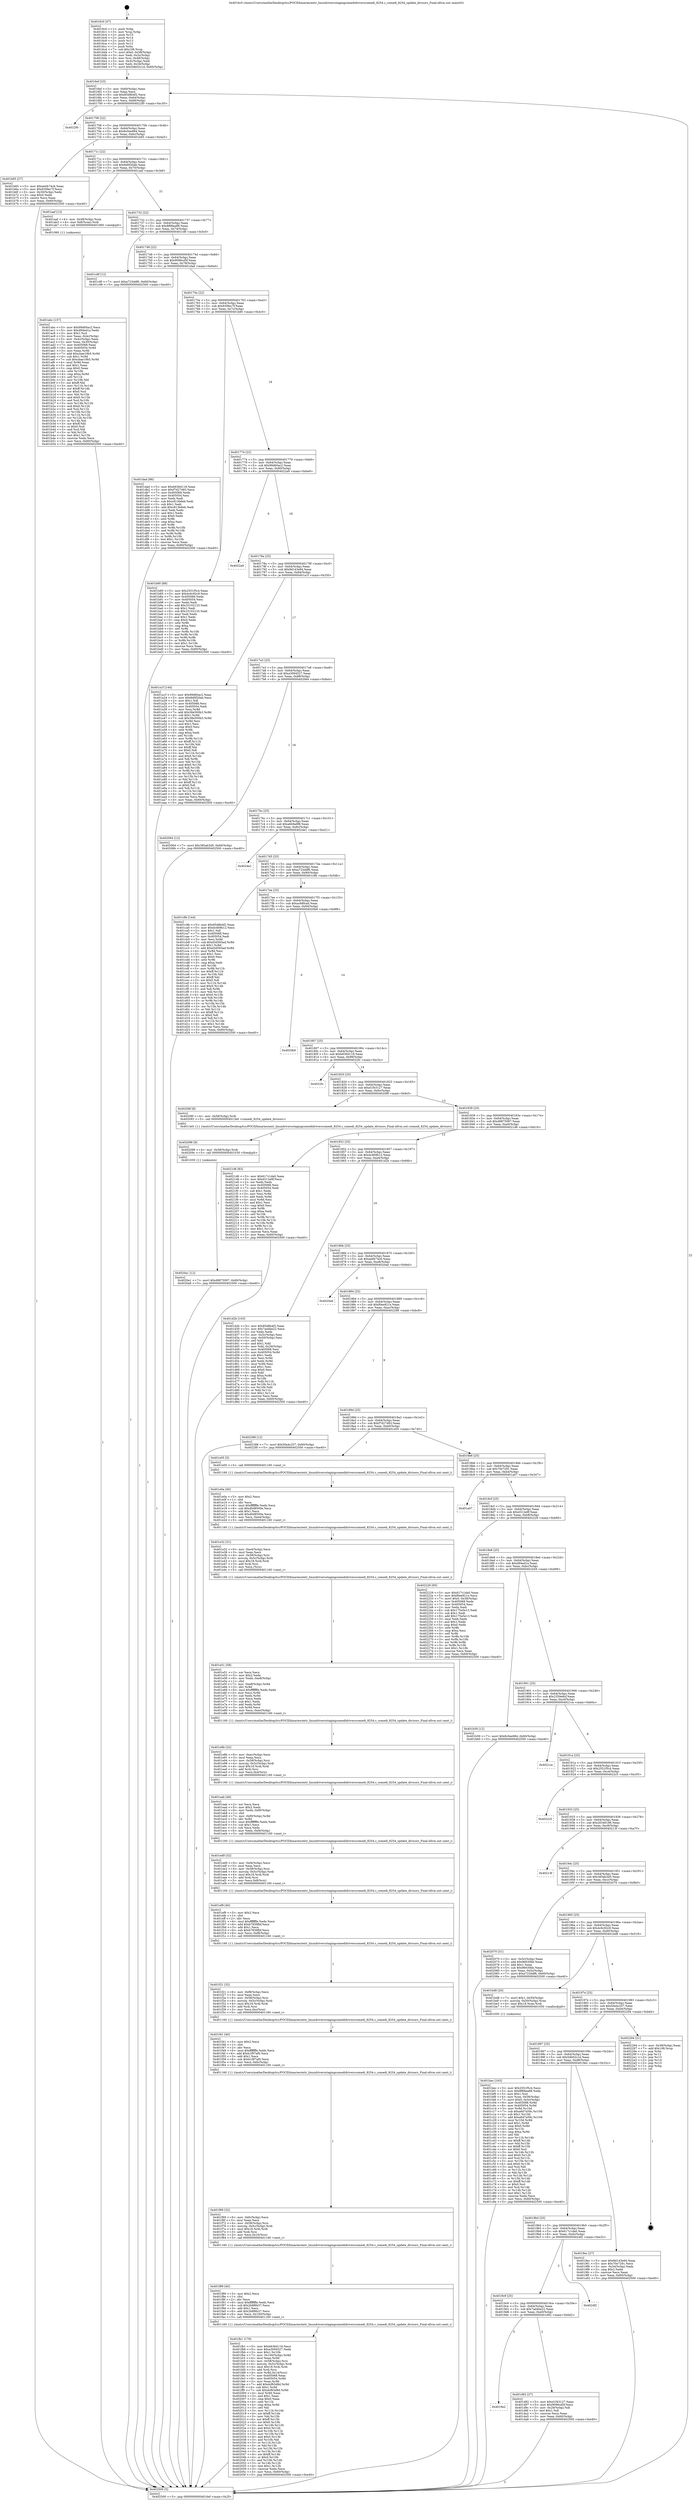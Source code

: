 digraph "0x4016c0" {
  label = "0x4016c0 (/mnt/c/Users/mathe/Desktop/tcc/POCII/binaries/extr_linuxdriversstagingcomedidriverscomedi_8254.c_comedi_8254_update_divisors_Final-ollvm.out::main(0))"
  labelloc = "t"
  node[shape=record]

  Entry [label="",width=0.3,height=0.3,shape=circle,fillcolor=black,style=filled]
  "0x4016ef" [label="{
     0x4016ef [23]\l
     | [instrs]\l
     &nbsp;&nbsp;0x4016ef \<+3\>: mov -0x60(%rbp),%eax\l
     &nbsp;&nbsp;0x4016f2 \<+2\>: mov %eax,%ecx\l
     &nbsp;&nbsp;0x4016f4 \<+6\>: sub $0x85d8b4f2,%ecx\l
     &nbsp;&nbsp;0x4016fa \<+3\>: mov %eax,-0x64(%rbp)\l
     &nbsp;&nbsp;0x4016fd \<+3\>: mov %ecx,-0x68(%rbp)\l
     &nbsp;&nbsp;0x401700 \<+6\>: je 00000000004022f0 \<main+0xc30\>\l
  }"]
  "0x4022f0" [label="{
     0x4022f0\l
  }", style=dashed]
  "0x401706" [label="{
     0x401706 [22]\l
     | [instrs]\l
     &nbsp;&nbsp;0x401706 \<+5\>: jmp 000000000040170b \<main+0x4b\>\l
     &nbsp;&nbsp;0x40170b \<+3\>: mov -0x64(%rbp),%eax\l
     &nbsp;&nbsp;0x40170e \<+5\>: sub $0x8c0ee984,%eax\l
     &nbsp;&nbsp;0x401713 \<+3\>: mov %eax,-0x6c(%rbp)\l
     &nbsp;&nbsp;0x401716 \<+6\>: je 0000000000401b65 \<main+0x4a5\>\l
  }"]
  Exit [label="",width=0.3,height=0.3,shape=circle,fillcolor=black,style=filled,peripheries=2]
  "0x401b65" [label="{
     0x401b65 [27]\l
     | [instrs]\l
     &nbsp;&nbsp;0x401b65 \<+5\>: mov $0xee0b74c6,%eax\l
     &nbsp;&nbsp;0x401b6a \<+5\>: mov $0x930fec7f,%ecx\l
     &nbsp;&nbsp;0x401b6f \<+3\>: mov -0x30(%rbp),%edx\l
     &nbsp;&nbsp;0x401b72 \<+3\>: cmp $0x0,%edx\l
     &nbsp;&nbsp;0x401b75 \<+3\>: cmove %ecx,%eax\l
     &nbsp;&nbsp;0x401b78 \<+3\>: mov %eax,-0x60(%rbp)\l
     &nbsp;&nbsp;0x401b7b \<+5\>: jmp 0000000000402500 \<main+0xe40\>\l
  }"]
  "0x40171c" [label="{
     0x40171c [22]\l
     | [instrs]\l
     &nbsp;&nbsp;0x40171c \<+5\>: jmp 0000000000401721 \<main+0x61\>\l
     &nbsp;&nbsp;0x401721 \<+3\>: mov -0x64(%rbp),%eax\l
     &nbsp;&nbsp;0x401724 \<+5\>: sub $0x8d0f20ab,%eax\l
     &nbsp;&nbsp;0x401729 \<+3\>: mov %eax,-0x70(%rbp)\l
     &nbsp;&nbsp;0x40172c \<+6\>: je 0000000000401aaf \<main+0x3ef\>\l
  }"]
  "0x4020a1" [label="{
     0x4020a1 [12]\l
     | [instrs]\l
     &nbsp;&nbsp;0x4020a1 \<+7\>: movl $0xd9875097,-0x60(%rbp)\l
     &nbsp;&nbsp;0x4020a8 \<+5\>: jmp 0000000000402500 \<main+0xe40\>\l
  }"]
  "0x401aaf" [label="{
     0x401aaf [13]\l
     | [instrs]\l
     &nbsp;&nbsp;0x401aaf \<+4\>: mov -0x48(%rbp),%rax\l
     &nbsp;&nbsp;0x401ab3 \<+4\>: mov 0x8(%rax),%rdi\l
     &nbsp;&nbsp;0x401ab7 \<+5\>: call 0000000000401060 \<atoi@plt\>\l
     | [calls]\l
     &nbsp;&nbsp;0x401060 \{1\} (unknown)\l
  }"]
  "0x401732" [label="{
     0x401732 [22]\l
     | [instrs]\l
     &nbsp;&nbsp;0x401732 \<+5\>: jmp 0000000000401737 \<main+0x77\>\l
     &nbsp;&nbsp;0x401737 \<+3\>: mov -0x64(%rbp),%eax\l
     &nbsp;&nbsp;0x40173a \<+5\>: sub $0x8f68ea88,%eax\l
     &nbsp;&nbsp;0x40173f \<+3\>: mov %eax,-0x74(%rbp)\l
     &nbsp;&nbsp;0x401742 \<+6\>: je 0000000000401c8f \<main+0x5cf\>\l
  }"]
  "0x402098" [label="{
     0x402098 [9]\l
     | [instrs]\l
     &nbsp;&nbsp;0x402098 \<+4\>: mov -0x58(%rbp),%rdi\l
     &nbsp;&nbsp;0x40209c \<+5\>: call 0000000000401030 \<free@plt\>\l
     | [calls]\l
     &nbsp;&nbsp;0x401030 \{1\} (unknown)\l
  }"]
  "0x401c8f" [label="{
     0x401c8f [12]\l
     | [instrs]\l
     &nbsp;&nbsp;0x401c8f \<+7\>: movl $0xa723ddf6,-0x60(%rbp)\l
     &nbsp;&nbsp;0x401c96 \<+5\>: jmp 0000000000402500 \<main+0xe40\>\l
  }"]
  "0x401748" [label="{
     0x401748 [22]\l
     | [instrs]\l
     &nbsp;&nbsp;0x401748 \<+5\>: jmp 000000000040174d \<main+0x8d\>\l
     &nbsp;&nbsp;0x40174d \<+3\>: mov -0x64(%rbp),%eax\l
     &nbsp;&nbsp;0x401750 \<+5\>: sub $0x9096cd5f,%eax\l
     &nbsp;&nbsp;0x401755 \<+3\>: mov %eax,-0x78(%rbp)\l
     &nbsp;&nbsp;0x401758 \<+6\>: je 0000000000401dad \<main+0x6ed\>\l
  }"]
  "0x401fb1" [label="{
     0x401fb1 [179]\l
     | [instrs]\l
     &nbsp;&nbsp;0x401fb1 \<+5\>: mov $0xb636d118,%ecx\l
     &nbsp;&nbsp;0x401fb6 \<+5\>: mov $0xa3094527,%edx\l
     &nbsp;&nbsp;0x401fbb \<+3\>: mov $0x1,%r10b\l
     &nbsp;&nbsp;0x401fbe \<+7\>: mov -0x100(%rbp),%r8d\l
     &nbsp;&nbsp;0x401fc5 \<+4\>: imul %eax,%r8d\l
     &nbsp;&nbsp;0x401fc9 \<+4\>: mov -0x58(%rbp),%rsi\l
     &nbsp;&nbsp;0x401fcd \<+4\>: movslq -0x5c(%rbp),%rdi\l
     &nbsp;&nbsp;0x401fd1 \<+4\>: imul $0x18,%rdi,%rdi\l
     &nbsp;&nbsp;0x401fd5 \<+3\>: add %rdi,%rsi\l
     &nbsp;&nbsp;0x401fd8 \<+4\>: mov %r8d,0x14(%rsi)\l
     &nbsp;&nbsp;0x401fdc \<+7\>: mov 0x405068,%eax\l
     &nbsp;&nbsp;0x401fe3 \<+8\>: mov 0x405054,%r8d\l
     &nbsp;&nbsp;0x401feb \<+3\>: mov %eax,%r9d\l
     &nbsp;&nbsp;0x401fee \<+7\>: add $0xdcf63d8d,%r9d\l
     &nbsp;&nbsp;0x401ff5 \<+4\>: sub $0x1,%r9d\l
     &nbsp;&nbsp;0x401ff9 \<+7\>: sub $0xdcf63d8d,%r9d\l
     &nbsp;&nbsp;0x402000 \<+4\>: imul %r9d,%eax\l
     &nbsp;&nbsp;0x402004 \<+3\>: and $0x1,%eax\l
     &nbsp;&nbsp;0x402007 \<+3\>: cmp $0x0,%eax\l
     &nbsp;&nbsp;0x40200a \<+4\>: sete %r11b\l
     &nbsp;&nbsp;0x40200e \<+4\>: cmp $0xa,%r8d\l
     &nbsp;&nbsp;0x402012 \<+3\>: setl %bl\l
     &nbsp;&nbsp;0x402015 \<+3\>: mov %r11b,%r14b\l
     &nbsp;&nbsp;0x402018 \<+4\>: xor $0xff,%r14b\l
     &nbsp;&nbsp;0x40201c \<+3\>: mov %bl,%r15b\l
     &nbsp;&nbsp;0x40201f \<+4\>: xor $0xff,%r15b\l
     &nbsp;&nbsp;0x402023 \<+4\>: xor $0x0,%r10b\l
     &nbsp;&nbsp;0x402027 \<+3\>: mov %r14b,%r12b\l
     &nbsp;&nbsp;0x40202a \<+4\>: and $0x0,%r12b\l
     &nbsp;&nbsp;0x40202e \<+3\>: and %r10b,%r11b\l
     &nbsp;&nbsp;0x402031 \<+3\>: mov %r15b,%r13b\l
     &nbsp;&nbsp;0x402034 \<+4\>: and $0x0,%r13b\l
     &nbsp;&nbsp;0x402038 \<+3\>: and %r10b,%bl\l
     &nbsp;&nbsp;0x40203b \<+3\>: or %r11b,%r12b\l
     &nbsp;&nbsp;0x40203e \<+3\>: or %bl,%r13b\l
     &nbsp;&nbsp;0x402041 \<+3\>: xor %r13b,%r12b\l
     &nbsp;&nbsp;0x402044 \<+3\>: or %r15b,%r14b\l
     &nbsp;&nbsp;0x402047 \<+4\>: xor $0xff,%r14b\l
     &nbsp;&nbsp;0x40204b \<+4\>: or $0x0,%r10b\l
     &nbsp;&nbsp;0x40204f \<+3\>: and %r10b,%r14b\l
     &nbsp;&nbsp;0x402052 \<+3\>: or %r14b,%r12b\l
     &nbsp;&nbsp;0x402055 \<+4\>: test $0x1,%r12b\l
     &nbsp;&nbsp;0x402059 \<+3\>: cmovne %edx,%ecx\l
     &nbsp;&nbsp;0x40205c \<+3\>: mov %ecx,-0x60(%rbp)\l
     &nbsp;&nbsp;0x40205f \<+5\>: jmp 0000000000402500 \<main+0xe40\>\l
  }"]
  "0x401dad" [label="{
     0x401dad [88]\l
     | [instrs]\l
     &nbsp;&nbsp;0x401dad \<+5\>: mov $0xb636d118,%eax\l
     &nbsp;&nbsp;0x401db2 \<+5\>: mov $0xf7d27483,%ecx\l
     &nbsp;&nbsp;0x401db7 \<+7\>: mov 0x405068,%edx\l
     &nbsp;&nbsp;0x401dbe \<+7\>: mov 0x405054,%esi\l
     &nbsp;&nbsp;0x401dc5 \<+2\>: mov %edx,%edi\l
     &nbsp;&nbsp;0x401dc7 \<+6\>: sub $0xc813b6eb,%edi\l
     &nbsp;&nbsp;0x401dcd \<+3\>: sub $0x1,%edi\l
     &nbsp;&nbsp;0x401dd0 \<+6\>: add $0xc813b6eb,%edi\l
     &nbsp;&nbsp;0x401dd6 \<+3\>: imul %edi,%edx\l
     &nbsp;&nbsp;0x401dd9 \<+3\>: and $0x1,%edx\l
     &nbsp;&nbsp;0x401ddc \<+3\>: cmp $0x0,%edx\l
     &nbsp;&nbsp;0x401ddf \<+4\>: sete %r8b\l
     &nbsp;&nbsp;0x401de3 \<+3\>: cmp $0xa,%esi\l
     &nbsp;&nbsp;0x401de6 \<+4\>: setl %r9b\l
     &nbsp;&nbsp;0x401dea \<+3\>: mov %r8b,%r10b\l
     &nbsp;&nbsp;0x401ded \<+3\>: and %r9b,%r10b\l
     &nbsp;&nbsp;0x401df0 \<+3\>: xor %r9b,%r8b\l
     &nbsp;&nbsp;0x401df3 \<+3\>: or %r8b,%r10b\l
     &nbsp;&nbsp;0x401df6 \<+4\>: test $0x1,%r10b\l
     &nbsp;&nbsp;0x401dfa \<+3\>: cmovne %ecx,%eax\l
     &nbsp;&nbsp;0x401dfd \<+3\>: mov %eax,-0x60(%rbp)\l
     &nbsp;&nbsp;0x401e00 \<+5\>: jmp 0000000000402500 \<main+0xe40\>\l
  }"]
  "0x40175e" [label="{
     0x40175e [22]\l
     | [instrs]\l
     &nbsp;&nbsp;0x40175e \<+5\>: jmp 0000000000401763 \<main+0xa3\>\l
     &nbsp;&nbsp;0x401763 \<+3\>: mov -0x64(%rbp),%eax\l
     &nbsp;&nbsp;0x401766 \<+5\>: sub $0x930fec7f,%eax\l
     &nbsp;&nbsp;0x40176b \<+3\>: mov %eax,-0x7c(%rbp)\l
     &nbsp;&nbsp;0x40176e \<+6\>: je 0000000000401b80 \<main+0x4c0\>\l
  }"]
  "0x401f89" [label="{
     0x401f89 [40]\l
     | [instrs]\l
     &nbsp;&nbsp;0x401f89 \<+5\>: mov $0x2,%ecx\l
     &nbsp;&nbsp;0x401f8e \<+1\>: cltd\l
     &nbsp;&nbsp;0x401f8f \<+2\>: idiv %ecx\l
     &nbsp;&nbsp;0x401f91 \<+6\>: imul $0xfffffffe,%edx,%ecx\l
     &nbsp;&nbsp;0x401f97 \<+6\>: sub $0x2b8f6b37,%ecx\l
     &nbsp;&nbsp;0x401f9d \<+3\>: add $0x1,%ecx\l
     &nbsp;&nbsp;0x401fa0 \<+6\>: add $0x2b8f6b37,%ecx\l
     &nbsp;&nbsp;0x401fa6 \<+6\>: mov %ecx,-0x100(%rbp)\l
     &nbsp;&nbsp;0x401fac \<+5\>: call 0000000000401160 \<next_i\>\l
     | [calls]\l
     &nbsp;&nbsp;0x401160 \{1\} (/mnt/c/Users/mathe/Desktop/tcc/POCII/binaries/extr_linuxdriversstagingcomedidriverscomedi_8254.c_comedi_8254_update_divisors_Final-ollvm.out::next_i)\l
  }"]
  "0x401b80" [label="{
     0x401b80 [88]\l
     | [instrs]\l
     &nbsp;&nbsp;0x401b80 \<+5\>: mov $0x2551f5c4,%eax\l
     &nbsp;&nbsp;0x401b85 \<+5\>: mov $0x4c6c92c9,%ecx\l
     &nbsp;&nbsp;0x401b8a \<+7\>: mov 0x405068,%edx\l
     &nbsp;&nbsp;0x401b91 \<+7\>: mov 0x405054,%esi\l
     &nbsp;&nbsp;0x401b98 \<+2\>: mov %edx,%edi\l
     &nbsp;&nbsp;0x401b9a \<+6\>: add $0x33102125,%edi\l
     &nbsp;&nbsp;0x401ba0 \<+3\>: sub $0x1,%edi\l
     &nbsp;&nbsp;0x401ba3 \<+6\>: sub $0x33102125,%edi\l
     &nbsp;&nbsp;0x401ba9 \<+3\>: imul %edi,%edx\l
     &nbsp;&nbsp;0x401bac \<+3\>: and $0x1,%edx\l
     &nbsp;&nbsp;0x401baf \<+3\>: cmp $0x0,%edx\l
     &nbsp;&nbsp;0x401bb2 \<+4\>: sete %r8b\l
     &nbsp;&nbsp;0x401bb6 \<+3\>: cmp $0xa,%esi\l
     &nbsp;&nbsp;0x401bb9 \<+4\>: setl %r9b\l
     &nbsp;&nbsp;0x401bbd \<+3\>: mov %r8b,%r10b\l
     &nbsp;&nbsp;0x401bc0 \<+3\>: and %r9b,%r10b\l
     &nbsp;&nbsp;0x401bc3 \<+3\>: xor %r9b,%r8b\l
     &nbsp;&nbsp;0x401bc6 \<+3\>: or %r8b,%r10b\l
     &nbsp;&nbsp;0x401bc9 \<+4\>: test $0x1,%r10b\l
     &nbsp;&nbsp;0x401bcd \<+3\>: cmovne %ecx,%eax\l
     &nbsp;&nbsp;0x401bd0 \<+3\>: mov %eax,-0x60(%rbp)\l
     &nbsp;&nbsp;0x401bd3 \<+5\>: jmp 0000000000402500 \<main+0xe40\>\l
  }"]
  "0x401774" [label="{
     0x401774 [22]\l
     | [instrs]\l
     &nbsp;&nbsp;0x401774 \<+5\>: jmp 0000000000401779 \<main+0xb9\>\l
     &nbsp;&nbsp;0x401779 \<+3\>: mov -0x64(%rbp),%eax\l
     &nbsp;&nbsp;0x40177c \<+5\>: sub $0x99d60ac2,%eax\l
     &nbsp;&nbsp;0x401781 \<+3\>: mov %eax,-0x80(%rbp)\l
     &nbsp;&nbsp;0x401784 \<+6\>: je 00000000004022a9 \<main+0xbe9\>\l
  }"]
  "0x401f69" [label="{
     0x401f69 [32]\l
     | [instrs]\l
     &nbsp;&nbsp;0x401f69 \<+6\>: mov -0xfc(%rbp),%ecx\l
     &nbsp;&nbsp;0x401f6f \<+3\>: imul %eax,%ecx\l
     &nbsp;&nbsp;0x401f72 \<+4\>: mov -0x58(%rbp),%rsi\l
     &nbsp;&nbsp;0x401f76 \<+4\>: movslq -0x5c(%rbp),%rdi\l
     &nbsp;&nbsp;0x401f7a \<+4\>: imul $0x18,%rdi,%rdi\l
     &nbsp;&nbsp;0x401f7e \<+3\>: add %rdi,%rsi\l
     &nbsp;&nbsp;0x401f81 \<+3\>: mov %ecx,0x10(%rsi)\l
     &nbsp;&nbsp;0x401f84 \<+5\>: call 0000000000401160 \<next_i\>\l
     | [calls]\l
     &nbsp;&nbsp;0x401160 \{1\} (/mnt/c/Users/mathe/Desktop/tcc/POCII/binaries/extr_linuxdriversstagingcomedidriverscomedi_8254.c_comedi_8254_update_divisors_Final-ollvm.out::next_i)\l
  }"]
  "0x4022a9" [label="{
     0x4022a9\l
  }", style=dashed]
  "0x40178a" [label="{
     0x40178a [25]\l
     | [instrs]\l
     &nbsp;&nbsp;0x40178a \<+5\>: jmp 000000000040178f \<main+0xcf\>\l
     &nbsp;&nbsp;0x40178f \<+3\>: mov -0x64(%rbp),%eax\l
     &nbsp;&nbsp;0x401792 \<+5\>: sub $0x9d143e94,%eax\l
     &nbsp;&nbsp;0x401797 \<+6\>: mov %eax,-0x84(%rbp)\l
     &nbsp;&nbsp;0x40179d \<+6\>: je 0000000000401a1f \<main+0x35f\>\l
  }"]
  "0x401f41" [label="{
     0x401f41 [40]\l
     | [instrs]\l
     &nbsp;&nbsp;0x401f41 \<+5\>: mov $0x2,%ecx\l
     &nbsp;&nbsp;0x401f46 \<+1\>: cltd\l
     &nbsp;&nbsp;0x401f47 \<+2\>: idiv %ecx\l
     &nbsp;&nbsp;0x401f49 \<+6\>: imul $0xfffffffe,%edx,%ecx\l
     &nbsp;&nbsp;0x401f4f \<+6\>: add $0xb1f97af0,%ecx\l
     &nbsp;&nbsp;0x401f55 \<+3\>: add $0x1,%ecx\l
     &nbsp;&nbsp;0x401f58 \<+6\>: sub $0xb1f97af0,%ecx\l
     &nbsp;&nbsp;0x401f5e \<+6\>: mov %ecx,-0xfc(%rbp)\l
     &nbsp;&nbsp;0x401f64 \<+5\>: call 0000000000401160 \<next_i\>\l
     | [calls]\l
     &nbsp;&nbsp;0x401160 \{1\} (/mnt/c/Users/mathe/Desktop/tcc/POCII/binaries/extr_linuxdriversstagingcomedidriverscomedi_8254.c_comedi_8254_update_divisors_Final-ollvm.out::next_i)\l
  }"]
  "0x401a1f" [label="{
     0x401a1f [144]\l
     | [instrs]\l
     &nbsp;&nbsp;0x401a1f \<+5\>: mov $0x99d60ac2,%eax\l
     &nbsp;&nbsp;0x401a24 \<+5\>: mov $0x8d0f20ab,%ecx\l
     &nbsp;&nbsp;0x401a29 \<+2\>: mov $0x1,%dl\l
     &nbsp;&nbsp;0x401a2b \<+7\>: mov 0x405068,%esi\l
     &nbsp;&nbsp;0x401a32 \<+7\>: mov 0x405054,%edi\l
     &nbsp;&nbsp;0x401a39 \<+3\>: mov %esi,%r8d\l
     &nbsp;&nbsp;0x401a3c \<+7\>: add $0x38e500b3,%r8d\l
     &nbsp;&nbsp;0x401a43 \<+4\>: sub $0x1,%r8d\l
     &nbsp;&nbsp;0x401a47 \<+7\>: sub $0x38e500b3,%r8d\l
     &nbsp;&nbsp;0x401a4e \<+4\>: imul %r8d,%esi\l
     &nbsp;&nbsp;0x401a52 \<+3\>: and $0x1,%esi\l
     &nbsp;&nbsp;0x401a55 \<+3\>: cmp $0x0,%esi\l
     &nbsp;&nbsp;0x401a58 \<+4\>: sete %r9b\l
     &nbsp;&nbsp;0x401a5c \<+3\>: cmp $0xa,%edi\l
     &nbsp;&nbsp;0x401a5f \<+4\>: setl %r10b\l
     &nbsp;&nbsp;0x401a63 \<+3\>: mov %r9b,%r11b\l
     &nbsp;&nbsp;0x401a66 \<+4\>: xor $0xff,%r11b\l
     &nbsp;&nbsp;0x401a6a \<+3\>: mov %r10b,%bl\l
     &nbsp;&nbsp;0x401a6d \<+3\>: xor $0xff,%bl\l
     &nbsp;&nbsp;0x401a70 \<+3\>: xor $0x0,%dl\l
     &nbsp;&nbsp;0x401a73 \<+3\>: mov %r11b,%r14b\l
     &nbsp;&nbsp;0x401a76 \<+4\>: and $0x0,%r14b\l
     &nbsp;&nbsp;0x401a7a \<+3\>: and %dl,%r9b\l
     &nbsp;&nbsp;0x401a7d \<+3\>: mov %bl,%r15b\l
     &nbsp;&nbsp;0x401a80 \<+4\>: and $0x0,%r15b\l
     &nbsp;&nbsp;0x401a84 \<+3\>: and %dl,%r10b\l
     &nbsp;&nbsp;0x401a87 \<+3\>: or %r9b,%r14b\l
     &nbsp;&nbsp;0x401a8a \<+3\>: or %r10b,%r15b\l
     &nbsp;&nbsp;0x401a8d \<+3\>: xor %r15b,%r14b\l
     &nbsp;&nbsp;0x401a90 \<+3\>: or %bl,%r11b\l
     &nbsp;&nbsp;0x401a93 \<+4\>: xor $0xff,%r11b\l
     &nbsp;&nbsp;0x401a97 \<+3\>: or $0x0,%dl\l
     &nbsp;&nbsp;0x401a9a \<+3\>: and %dl,%r11b\l
     &nbsp;&nbsp;0x401a9d \<+3\>: or %r11b,%r14b\l
     &nbsp;&nbsp;0x401aa0 \<+4\>: test $0x1,%r14b\l
     &nbsp;&nbsp;0x401aa4 \<+3\>: cmovne %ecx,%eax\l
     &nbsp;&nbsp;0x401aa7 \<+3\>: mov %eax,-0x60(%rbp)\l
     &nbsp;&nbsp;0x401aaa \<+5\>: jmp 0000000000402500 \<main+0xe40\>\l
  }"]
  "0x4017a3" [label="{
     0x4017a3 [25]\l
     | [instrs]\l
     &nbsp;&nbsp;0x4017a3 \<+5\>: jmp 00000000004017a8 \<main+0xe8\>\l
     &nbsp;&nbsp;0x4017a8 \<+3\>: mov -0x64(%rbp),%eax\l
     &nbsp;&nbsp;0x4017ab \<+5\>: sub $0xa3094527,%eax\l
     &nbsp;&nbsp;0x4017b0 \<+6\>: mov %eax,-0x88(%rbp)\l
     &nbsp;&nbsp;0x4017b6 \<+6\>: je 0000000000402064 \<main+0x9a4\>\l
  }"]
  "0x401f21" [label="{
     0x401f21 [32]\l
     | [instrs]\l
     &nbsp;&nbsp;0x401f21 \<+6\>: mov -0xf8(%rbp),%ecx\l
     &nbsp;&nbsp;0x401f27 \<+3\>: imul %eax,%ecx\l
     &nbsp;&nbsp;0x401f2a \<+4\>: mov -0x58(%rbp),%rsi\l
     &nbsp;&nbsp;0x401f2e \<+4\>: movslq -0x5c(%rbp),%rdi\l
     &nbsp;&nbsp;0x401f32 \<+4\>: imul $0x18,%rdi,%rdi\l
     &nbsp;&nbsp;0x401f36 \<+3\>: add %rdi,%rsi\l
     &nbsp;&nbsp;0x401f39 \<+3\>: mov %ecx,0xc(%rsi)\l
     &nbsp;&nbsp;0x401f3c \<+5\>: call 0000000000401160 \<next_i\>\l
     | [calls]\l
     &nbsp;&nbsp;0x401160 \{1\} (/mnt/c/Users/mathe/Desktop/tcc/POCII/binaries/extr_linuxdriversstagingcomedidriverscomedi_8254.c_comedi_8254_update_divisors_Final-ollvm.out::next_i)\l
  }"]
  "0x402064" [label="{
     0x402064 [12]\l
     | [instrs]\l
     &nbsp;&nbsp;0x402064 \<+7\>: movl $0x385ab3d5,-0x60(%rbp)\l
     &nbsp;&nbsp;0x40206b \<+5\>: jmp 0000000000402500 \<main+0xe40\>\l
  }"]
  "0x4017bc" [label="{
     0x4017bc [25]\l
     | [instrs]\l
     &nbsp;&nbsp;0x4017bc \<+5\>: jmp 00000000004017c1 \<main+0x101\>\l
     &nbsp;&nbsp;0x4017c1 \<+3\>: mov -0x64(%rbp),%eax\l
     &nbsp;&nbsp;0x4017c4 \<+5\>: sub $0xa6b9a9f8,%eax\l
     &nbsp;&nbsp;0x4017c9 \<+6\>: mov %eax,-0x8c(%rbp)\l
     &nbsp;&nbsp;0x4017cf \<+6\>: je 00000000004024e1 \<main+0xe21\>\l
  }"]
  "0x401ef9" [label="{
     0x401ef9 [40]\l
     | [instrs]\l
     &nbsp;&nbsp;0x401ef9 \<+5\>: mov $0x2,%ecx\l
     &nbsp;&nbsp;0x401efe \<+1\>: cltd\l
     &nbsp;&nbsp;0x401eff \<+2\>: idiv %ecx\l
     &nbsp;&nbsp;0x401f01 \<+6\>: imul $0xfffffffe,%edx,%ecx\l
     &nbsp;&nbsp;0x401f07 \<+6\>: add $0xb7839fbf,%ecx\l
     &nbsp;&nbsp;0x401f0d \<+3\>: add $0x1,%ecx\l
     &nbsp;&nbsp;0x401f10 \<+6\>: sub $0xb7839fbf,%ecx\l
     &nbsp;&nbsp;0x401f16 \<+6\>: mov %ecx,-0xf8(%rbp)\l
     &nbsp;&nbsp;0x401f1c \<+5\>: call 0000000000401160 \<next_i\>\l
     | [calls]\l
     &nbsp;&nbsp;0x401160 \{1\} (/mnt/c/Users/mathe/Desktop/tcc/POCII/binaries/extr_linuxdriversstagingcomedidriverscomedi_8254.c_comedi_8254_update_divisors_Final-ollvm.out::next_i)\l
  }"]
  "0x4024e1" [label="{
     0x4024e1\l
  }", style=dashed]
  "0x4017d5" [label="{
     0x4017d5 [25]\l
     | [instrs]\l
     &nbsp;&nbsp;0x4017d5 \<+5\>: jmp 00000000004017da \<main+0x11a\>\l
     &nbsp;&nbsp;0x4017da \<+3\>: mov -0x64(%rbp),%eax\l
     &nbsp;&nbsp;0x4017dd \<+5\>: sub $0xa723ddf6,%eax\l
     &nbsp;&nbsp;0x4017e2 \<+6\>: mov %eax,-0x90(%rbp)\l
     &nbsp;&nbsp;0x4017e8 \<+6\>: je 0000000000401c9b \<main+0x5db\>\l
  }"]
  "0x401ed9" [label="{
     0x401ed9 [32]\l
     | [instrs]\l
     &nbsp;&nbsp;0x401ed9 \<+6\>: mov -0xf4(%rbp),%ecx\l
     &nbsp;&nbsp;0x401edf \<+3\>: imul %eax,%ecx\l
     &nbsp;&nbsp;0x401ee2 \<+4\>: mov -0x58(%rbp),%rsi\l
     &nbsp;&nbsp;0x401ee6 \<+4\>: movslq -0x5c(%rbp),%rdi\l
     &nbsp;&nbsp;0x401eea \<+4\>: imul $0x18,%rdi,%rdi\l
     &nbsp;&nbsp;0x401eee \<+3\>: add %rdi,%rsi\l
     &nbsp;&nbsp;0x401ef1 \<+3\>: mov %ecx,0x8(%rsi)\l
     &nbsp;&nbsp;0x401ef4 \<+5\>: call 0000000000401160 \<next_i\>\l
     | [calls]\l
     &nbsp;&nbsp;0x401160 \{1\} (/mnt/c/Users/mathe/Desktop/tcc/POCII/binaries/extr_linuxdriversstagingcomedidriverscomedi_8254.c_comedi_8254_update_divisors_Final-ollvm.out::next_i)\l
  }"]
  "0x401c9b" [label="{
     0x401c9b [144]\l
     | [instrs]\l
     &nbsp;&nbsp;0x401c9b \<+5\>: mov $0x85d8b4f2,%eax\l
     &nbsp;&nbsp;0x401ca0 \<+5\>: mov $0xdc469b12,%ecx\l
     &nbsp;&nbsp;0x401ca5 \<+2\>: mov $0x1,%dl\l
     &nbsp;&nbsp;0x401ca7 \<+7\>: mov 0x405068,%esi\l
     &nbsp;&nbsp;0x401cae \<+7\>: mov 0x405054,%edi\l
     &nbsp;&nbsp;0x401cb5 \<+3\>: mov %esi,%r8d\l
     &nbsp;&nbsp;0x401cb8 \<+7\>: sub $0xd3d593ad,%r8d\l
     &nbsp;&nbsp;0x401cbf \<+4\>: sub $0x1,%r8d\l
     &nbsp;&nbsp;0x401cc3 \<+7\>: add $0xd3d593ad,%r8d\l
     &nbsp;&nbsp;0x401cca \<+4\>: imul %r8d,%esi\l
     &nbsp;&nbsp;0x401cce \<+3\>: and $0x1,%esi\l
     &nbsp;&nbsp;0x401cd1 \<+3\>: cmp $0x0,%esi\l
     &nbsp;&nbsp;0x401cd4 \<+4\>: sete %r9b\l
     &nbsp;&nbsp;0x401cd8 \<+3\>: cmp $0xa,%edi\l
     &nbsp;&nbsp;0x401cdb \<+4\>: setl %r10b\l
     &nbsp;&nbsp;0x401cdf \<+3\>: mov %r9b,%r11b\l
     &nbsp;&nbsp;0x401ce2 \<+4\>: xor $0xff,%r11b\l
     &nbsp;&nbsp;0x401ce6 \<+3\>: mov %r10b,%bl\l
     &nbsp;&nbsp;0x401ce9 \<+3\>: xor $0xff,%bl\l
     &nbsp;&nbsp;0x401cec \<+3\>: xor $0x0,%dl\l
     &nbsp;&nbsp;0x401cef \<+3\>: mov %r11b,%r14b\l
     &nbsp;&nbsp;0x401cf2 \<+4\>: and $0x0,%r14b\l
     &nbsp;&nbsp;0x401cf6 \<+3\>: and %dl,%r9b\l
     &nbsp;&nbsp;0x401cf9 \<+3\>: mov %bl,%r15b\l
     &nbsp;&nbsp;0x401cfc \<+4\>: and $0x0,%r15b\l
     &nbsp;&nbsp;0x401d00 \<+3\>: and %dl,%r10b\l
     &nbsp;&nbsp;0x401d03 \<+3\>: or %r9b,%r14b\l
     &nbsp;&nbsp;0x401d06 \<+3\>: or %r10b,%r15b\l
     &nbsp;&nbsp;0x401d09 \<+3\>: xor %r15b,%r14b\l
     &nbsp;&nbsp;0x401d0c \<+3\>: or %bl,%r11b\l
     &nbsp;&nbsp;0x401d0f \<+4\>: xor $0xff,%r11b\l
     &nbsp;&nbsp;0x401d13 \<+3\>: or $0x0,%dl\l
     &nbsp;&nbsp;0x401d16 \<+3\>: and %dl,%r11b\l
     &nbsp;&nbsp;0x401d19 \<+3\>: or %r11b,%r14b\l
     &nbsp;&nbsp;0x401d1c \<+4\>: test $0x1,%r14b\l
     &nbsp;&nbsp;0x401d20 \<+3\>: cmovne %ecx,%eax\l
     &nbsp;&nbsp;0x401d23 \<+3\>: mov %eax,-0x60(%rbp)\l
     &nbsp;&nbsp;0x401d26 \<+5\>: jmp 0000000000402500 \<main+0xe40\>\l
  }"]
  "0x4017ee" [label="{
     0x4017ee [25]\l
     | [instrs]\l
     &nbsp;&nbsp;0x4017ee \<+5\>: jmp 00000000004017f3 \<main+0x133\>\l
     &nbsp;&nbsp;0x4017f3 \<+3\>: mov -0x64(%rbp),%eax\l
     &nbsp;&nbsp;0x4017f6 \<+5\>: sub $0xac68fcad,%eax\l
     &nbsp;&nbsp;0x4017fb \<+6\>: mov %eax,-0x94(%rbp)\l
     &nbsp;&nbsp;0x401801 \<+6\>: je 00000000004020b9 \<main+0x9f9\>\l
  }"]
  "0x401eab" [label="{
     0x401eab [46]\l
     | [instrs]\l
     &nbsp;&nbsp;0x401eab \<+2\>: xor %ecx,%ecx\l
     &nbsp;&nbsp;0x401ead \<+5\>: mov $0x2,%edx\l
     &nbsp;&nbsp;0x401eb2 \<+6\>: mov %edx,-0xf0(%rbp)\l
     &nbsp;&nbsp;0x401eb8 \<+1\>: cltd\l
     &nbsp;&nbsp;0x401eb9 \<+7\>: mov -0xf0(%rbp),%r8d\l
     &nbsp;&nbsp;0x401ec0 \<+3\>: idiv %r8d\l
     &nbsp;&nbsp;0x401ec3 \<+6\>: imul $0xfffffffe,%edx,%edx\l
     &nbsp;&nbsp;0x401ec9 \<+3\>: sub $0x1,%ecx\l
     &nbsp;&nbsp;0x401ecc \<+2\>: sub %ecx,%edx\l
     &nbsp;&nbsp;0x401ece \<+6\>: mov %edx,-0xf4(%rbp)\l
     &nbsp;&nbsp;0x401ed4 \<+5\>: call 0000000000401160 \<next_i\>\l
     | [calls]\l
     &nbsp;&nbsp;0x401160 \{1\} (/mnt/c/Users/mathe/Desktop/tcc/POCII/binaries/extr_linuxdriversstagingcomedidriverscomedi_8254.c_comedi_8254_update_divisors_Final-ollvm.out::next_i)\l
  }"]
  "0x4020b9" [label="{
     0x4020b9\l
  }", style=dashed]
  "0x401807" [label="{
     0x401807 [25]\l
     | [instrs]\l
     &nbsp;&nbsp;0x401807 \<+5\>: jmp 000000000040180c \<main+0x14c\>\l
     &nbsp;&nbsp;0x40180c \<+3\>: mov -0x64(%rbp),%eax\l
     &nbsp;&nbsp;0x40180f \<+5\>: sub $0xb636d118,%eax\l
     &nbsp;&nbsp;0x401814 \<+6\>: mov %eax,-0x98(%rbp)\l
     &nbsp;&nbsp;0x40181a \<+6\>: je 00000000004022fc \<main+0xc3c\>\l
  }"]
  "0x401e8b" [label="{
     0x401e8b [32]\l
     | [instrs]\l
     &nbsp;&nbsp;0x401e8b \<+6\>: mov -0xec(%rbp),%ecx\l
     &nbsp;&nbsp;0x401e91 \<+3\>: imul %eax,%ecx\l
     &nbsp;&nbsp;0x401e94 \<+4\>: mov -0x58(%rbp),%rsi\l
     &nbsp;&nbsp;0x401e98 \<+4\>: movslq -0x5c(%rbp),%rdi\l
     &nbsp;&nbsp;0x401e9c \<+4\>: imul $0x18,%rdi,%rdi\l
     &nbsp;&nbsp;0x401ea0 \<+3\>: add %rdi,%rsi\l
     &nbsp;&nbsp;0x401ea3 \<+3\>: mov %ecx,0x4(%rsi)\l
     &nbsp;&nbsp;0x401ea6 \<+5\>: call 0000000000401160 \<next_i\>\l
     | [calls]\l
     &nbsp;&nbsp;0x401160 \{1\} (/mnt/c/Users/mathe/Desktop/tcc/POCII/binaries/extr_linuxdriversstagingcomedidriverscomedi_8254.c_comedi_8254_update_divisors_Final-ollvm.out::next_i)\l
  }"]
  "0x4022fc" [label="{
     0x4022fc\l
  }", style=dashed]
  "0x401820" [label="{
     0x401820 [25]\l
     | [instrs]\l
     &nbsp;&nbsp;0x401820 \<+5\>: jmp 0000000000401825 \<main+0x165\>\l
     &nbsp;&nbsp;0x401825 \<+3\>: mov -0x64(%rbp),%eax\l
     &nbsp;&nbsp;0x401828 \<+5\>: sub $0xd1f43127,%eax\l
     &nbsp;&nbsp;0x40182d \<+6\>: mov %eax,-0x9c(%rbp)\l
     &nbsp;&nbsp;0x401833 \<+6\>: je 000000000040208f \<main+0x9cf\>\l
  }"]
  "0x401e51" [label="{
     0x401e51 [58]\l
     | [instrs]\l
     &nbsp;&nbsp;0x401e51 \<+2\>: xor %ecx,%ecx\l
     &nbsp;&nbsp;0x401e53 \<+5\>: mov $0x2,%edx\l
     &nbsp;&nbsp;0x401e58 \<+6\>: mov %edx,-0xe8(%rbp)\l
     &nbsp;&nbsp;0x401e5e \<+1\>: cltd\l
     &nbsp;&nbsp;0x401e5f \<+7\>: mov -0xe8(%rbp),%r8d\l
     &nbsp;&nbsp;0x401e66 \<+3\>: idiv %r8d\l
     &nbsp;&nbsp;0x401e69 \<+6\>: imul $0xfffffffe,%edx,%edx\l
     &nbsp;&nbsp;0x401e6f \<+3\>: mov %ecx,%r9d\l
     &nbsp;&nbsp;0x401e72 \<+3\>: sub %edx,%r9d\l
     &nbsp;&nbsp;0x401e75 \<+2\>: mov %ecx,%edx\l
     &nbsp;&nbsp;0x401e77 \<+3\>: sub $0x1,%edx\l
     &nbsp;&nbsp;0x401e7a \<+3\>: add %edx,%r9d\l
     &nbsp;&nbsp;0x401e7d \<+3\>: sub %r9d,%ecx\l
     &nbsp;&nbsp;0x401e80 \<+6\>: mov %ecx,-0xec(%rbp)\l
     &nbsp;&nbsp;0x401e86 \<+5\>: call 0000000000401160 \<next_i\>\l
     | [calls]\l
     &nbsp;&nbsp;0x401160 \{1\} (/mnt/c/Users/mathe/Desktop/tcc/POCII/binaries/extr_linuxdriversstagingcomedidriverscomedi_8254.c_comedi_8254_update_divisors_Final-ollvm.out::next_i)\l
  }"]
  "0x40208f" [label="{
     0x40208f [9]\l
     | [instrs]\l
     &nbsp;&nbsp;0x40208f \<+4\>: mov -0x58(%rbp),%rdi\l
     &nbsp;&nbsp;0x402093 \<+5\>: call 00000000004013e0 \<comedi_8254_update_divisors\>\l
     | [calls]\l
     &nbsp;&nbsp;0x4013e0 \{1\} (/mnt/c/Users/mathe/Desktop/tcc/POCII/binaries/extr_linuxdriversstagingcomedidriverscomedi_8254.c_comedi_8254_update_divisors_Final-ollvm.out::comedi_8254_update_divisors)\l
  }"]
  "0x401839" [label="{
     0x401839 [25]\l
     | [instrs]\l
     &nbsp;&nbsp;0x401839 \<+5\>: jmp 000000000040183e \<main+0x17e\>\l
     &nbsp;&nbsp;0x40183e \<+3\>: mov -0x64(%rbp),%eax\l
     &nbsp;&nbsp;0x401841 \<+5\>: sub $0xd9875097,%eax\l
     &nbsp;&nbsp;0x401846 \<+6\>: mov %eax,-0xa0(%rbp)\l
     &nbsp;&nbsp;0x40184c \<+6\>: je 00000000004021d6 \<main+0xb16\>\l
  }"]
  "0x401e32" [label="{
     0x401e32 [31]\l
     | [instrs]\l
     &nbsp;&nbsp;0x401e32 \<+6\>: mov -0xe4(%rbp),%ecx\l
     &nbsp;&nbsp;0x401e38 \<+3\>: imul %eax,%ecx\l
     &nbsp;&nbsp;0x401e3b \<+4\>: mov -0x58(%rbp),%rsi\l
     &nbsp;&nbsp;0x401e3f \<+4\>: movslq -0x5c(%rbp),%rdi\l
     &nbsp;&nbsp;0x401e43 \<+4\>: imul $0x18,%rdi,%rdi\l
     &nbsp;&nbsp;0x401e47 \<+3\>: add %rdi,%rsi\l
     &nbsp;&nbsp;0x401e4a \<+2\>: mov %ecx,(%rsi)\l
     &nbsp;&nbsp;0x401e4c \<+5\>: call 0000000000401160 \<next_i\>\l
     | [calls]\l
     &nbsp;&nbsp;0x401160 \{1\} (/mnt/c/Users/mathe/Desktop/tcc/POCII/binaries/extr_linuxdriversstagingcomedidriverscomedi_8254.c_comedi_8254_update_divisors_Final-ollvm.out::next_i)\l
  }"]
  "0x4021d6" [label="{
     0x4021d6 [83]\l
     | [instrs]\l
     &nbsp;&nbsp;0x4021d6 \<+5\>: mov $0x617c1da0,%eax\l
     &nbsp;&nbsp;0x4021db \<+5\>: mov $0xd312e9f,%ecx\l
     &nbsp;&nbsp;0x4021e0 \<+2\>: xor %edx,%edx\l
     &nbsp;&nbsp;0x4021e2 \<+7\>: mov 0x405068,%esi\l
     &nbsp;&nbsp;0x4021e9 \<+7\>: mov 0x405054,%edi\l
     &nbsp;&nbsp;0x4021f0 \<+3\>: sub $0x1,%edx\l
     &nbsp;&nbsp;0x4021f3 \<+3\>: mov %esi,%r8d\l
     &nbsp;&nbsp;0x4021f6 \<+3\>: add %edx,%r8d\l
     &nbsp;&nbsp;0x4021f9 \<+4\>: imul %r8d,%esi\l
     &nbsp;&nbsp;0x4021fd \<+3\>: and $0x1,%esi\l
     &nbsp;&nbsp;0x402200 \<+3\>: cmp $0x0,%esi\l
     &nbsp;&nbsp;0x402203 \<+4\>: sete %r9b\l
     &nbsp;&nbsp;0x402207 \<+3\>: cmp $0xa,%edi\l
     &nbsp;&nbsp;0x40220a \<+4\>: setl %r10b\l
     &nbsp;&nbsp;0x40220e \<+3\>: mov %r9b,%r11b\l
     &nbsp;&nbsp;0x402211 \<+3\>: and %r10b,%r11b\l
     &nbsp;&nbsp;0x402214 \<+3\>: xor %r10b,%r9b\l
     &nbsp;&nbsp;0x402217 \<+3\>: or %r9b,%r11b\l
     &nbsp;&nbsp;0x40221a \<+4\>: test $0x1,%r11b\l
     &nbsp;&nbsp;0x40221e \<+3\>: cmovne %ecx,%eax\l
     &nbsp;&nbsp;0x402221 \<+3\>: mov %eax,-0x60(%rbp)\l
     &nbsp;&nbsp;0x402224 \<+5\>: jmp 0000000000402500 \<main+0xe40\>\l
  }"]
  "0x401852" [label="{
     0x401852 [25]\l
     | [instrs]\l
     &nbsp;&nbsp;0x401852 \<+5\>: jmp 0000000000401857 \<main+0x197\>\l
     &nbsp;&nbsp;0x401857 \<+3\>: mov -0x64(%rbp),%eax\l
     &nbsp;&nbsp;0x40185a \<+5\>: sub $0xdc469b12,%eax\l
     &nbsp;&nbsp;0x40185f \<+6\>: mov %eax,-0xa4(%rbp)\l
     &nbsp;&nbsp;0x401865 \<+6\>: je 0000000000401d2b \<main+0x66b\>\l
  }"]
  "0x401e0a" [label="{
     0x401e0a [40]\l
     | [instrs]\l
     &nbsp;&nbsp;0x401e0a \<+5\>: mov $0x2,%ecx\l
     &nbsp;&nbsp;0x401e0f \<+1\>: cltd\l
     &nbsp;&nbsp;0x401e10 \<+2\>: idiv %ecx\l
     &nbsp;&nbsp;0x401e12 \<+6\>: imul $0xfffffffe,%edx,%ecx\l
     &nbsp;&nbsp;0x401e18 \<+6\>: sub $0xd0d8500e,%ecx\l
     &nbsp;&nbsp;0x401e1e \<+3\>: add $0x1,%ecx\l
     &nbsp;&nbsp;0x401e21 \<+6\>: add $0xd0d8500e,%ecx\l
     &nbsp;&nbsp;0x401e27 \<+6\>: mov %ecx,-0xe4(%rbp)\l
     &nbsp;&nbsp;0x401e2d \<+5\>: call 0000000000401160 \<next_i\>\l
     | [calls]\l
     &nbsp;&nbsp;0x401160 \{1\} (/mnt/c/Users/mathe/Desktop/tcc/POCII/binaries/extr_linuxdriversstagingcomedidriverscomedi_8254.c_comedi_8254_update_divisors_Final-ollvm.out::next_i)\l
  }"]
  "0x401d2b" [label="{
     0x401d2b [103]\l
     | [instrs]\l
     &nbsp;&nbsp;0x401d2b \<+5\>: mov $0x85d8b4f2,%eax\l
     &nbsp;&nbsp;0x401d30 \<+5\>: mov $0x7ad4be22,%ecx\l
     &nbsp;&nbsp;0x401d35 \<+2\>: xor %edx,%edx\l
     &nbsp;&nbsp;0x401d37 \<+3\>: mov -0x5c(%rbp),%esi\l
     &nbsp;&nbsp;0x401d3a \<+3\>: cmp -0x50(%rbp),%esi\l
     &nbsp;&nbsp;0x401d3d \<+4\>: setl %dil\l
     &nbsp;&nbsp;0x401d41 \<+4\>: and $0x1,%dil\l
     &nbsp;&nbsp;0x401d45 \<+4\>: mov %dil,-0x29(%rbp)\l
     &nbsp;&nbsp;0x401d49 \<+7\>: mov 0x405068,%esi\l
     &nbsp;&nbsp;0x401d50 \<+8\>: mov 0x405054,%r8d\l
     &nbsp;&nbsp;0x401d58 \<+3\>: sub $0x1,%edx\l
     &nbsp;&nbsp;0x401d5b \<+3\>: mov %esi,%r9d\l
     &nbsp;&nbsp;0x401d5e \<+3\>: add %edx,%r9d\l
     &nbsp;&nbsp;0x401d61 \<+4\>: imul %r9d,%esi\l
     &nbsp;&nbsp;0x401d65 \<+3\>: and $0x1,%esi\l
     &nbsp;&nbsp;0x401d68 \<+3\>: cmp $0x0,%esi\l
     &nbsp;&nbsp;0x401d6b \<+4\>: sete %dil\l
     &nbsp;&nbsp;0x401d6f \<+4\>: cmp $0xa,%r8d\l
     &nbsp;&nbsp;0x401d73 \<+4\>: setl %r10b\l
     &nbsp;&nbsp;0x401d77 \<+3\>: mov %dil,%r11b\l
     &nbsp;&nbsp;0x401d7a \<+3\>: and %r10b,%r11b\l
     &nbsp;&nbsp;0x401d7d \<+3\>: xor %r10b,%dil\l
     &nbsp;&nbsp;0x401d80 \<+3\>: or %dil,%r11b\l
     &nbsp;&nbsp;0x401d83 \<+4\>: test $0x1,%r11b\l
     &nbsp;&nbsp;0x401d87 \<+3\>: cmovne %ecx,%eax\l
     &nbsp;&nbsp;0x401d8a \<+3\>: mov %eax,-0x60(%rbp)\l
     &nbsp;&nbsp;0x401d8d \<+5\>: jmp 0000000000402500 \<main+0xe40\>\l
  }"]
  "0x40186b" [label="{
     0x40186b [25]\l
     | [instrs]\l
     &nbsp;&nbsp;0x40186b \<+5\>: jmp 0000000000401870 \<main+0x1b0\>\l
     &nbsp;&nbsp;0x401870 \<+3\>: mov -0x64(%rbp),%eax\l
     &nbsp;&nbsp;0x401873 \<+5\>: sub $0xee0b74c6,%eax\l
     &nbsp;&nbsp;0x401878 \<+6\>: mov %eax,-0xa8(%rbp)\l
     &nbsp;&nbsp;0x40187e \<+6\>: je 00000000004020ad \<main+0x9ed\>\l
  }"]
  "0x4019e2" [label="{
     0x4019e2\l
  }", style=dashed]
  "0x4020ad" [label="{
     0x4020ad\l
  }", style=dashed]
  "0x401884" [label="{
     0x401884 [25]\l
     | [instrs]\l
     &nbsp;&nbsp;0x401884 \<+5\>: jmp 0000000000401889 \<main+0x1c9\>\l
     &nbsp;&nbsp;0x401889 \<+3\>: mov -0x64(%rbp),%eax\l
     &nbsp;&nbsp;0x40188c \<+5\>: sub $0xf0ee921e,%eax\l
     &nbsp;&nbsp;0x401891 \<+6\>: mov %eax,-0xac(%rbp)\l
     &nbsp;&nbsp;0x401897 \<+6\>: je 0000000000402288 \<main+0xbc8\>\l
  }"]
  "0x401d92" [label="{
     0x401d92 [27]\l
     | [instrs]\l
     &nbsp;&nbsp;0x401d92 \<+5\>: mov $0xd1f43127,%eax\l
     &nbsp;&nbsp;0x401d97 \<+5\>: mov $0x9096cd5f,%ecx\l
     &nbsp;&nbsp;0x401d9c \<+3\>: mov -0x29(%rbp),%dl\l
     &nbsp;&nbsp;0x401d9f \<+3\>: test $0x1,%dl\l
     &nbsp;&nbsp;0x401da2 \<+3\>: cmovne %ecx,%eax\l
     &nbsp;&nbsp;0x401da5 \<+3\>: mov %eax,-0x60(%rbp)\l
     &nbsp;&nbsp;0x401da8 \<+5\>: jmp 0000000000402500 \<main+0xe40\>\l
  }"]
  "0x402288" [label="{
     0x402288 [12]\l
     | [instrs]\l
     &nbsp;&nbsp;0x402288 \<+7\>: movl $0x50a4c257,-0x60(%rbp)\l
     &nbsp;&nbsp;0x40228f \<+5\>: jmp 0000000000402500 \<main+0xe40\>\l
  }"]
  "0x40189d" [label="{
     0x40189d [25]\l
     | [instrs]\l
     &nbsp;&nbsp;0x40189d \<+5\>: jmp 00000000004018a2 \<main+0x1e2\>\l
     &nbsp;&nbsp;0x4018a2 \<+3\>: mov -0x64(%rbp),%eax\l
     &nbsp;&nbsp;0x4018a5 \<+5\>: sub $0xf7d27483,%eax\l
     &nbsp;&nbsp;0x4018aa \<+6\>: mov %eax,-0xb0(%rbp)\l
     &nbsp;&nbsp;0x4018b0 \<+6\>: je 0000000000401e05 \<main+0x745\>\l
  }"]
  "0x4019c9" [label="{
     0x4019c9 [25]\l
     | [instrs]\l
     &nbsp;&nbsp;0x4019c9 \<+5\>: jmp 00000000004019ce \<main+0x30e\>\l
     &nbsp;&nbsp;0x4019ce \<+3\>: mov -0x64(%rbp),%eax\l
     &nbsp;&nbsp;0x4019d1 \<+5\>: sub $0x7ad4be22,%eax\l
     &nbsp;&nbsp;0x4019d6 \<+6\>: mov %eax,-0xe0(%rbp)\l
     &nbsp;&nbsp;0x4019dc \<+6\>: je 0000000000401d92 \<main+0x6d2\>\l
  }"]
  "0x401e05" [label="{
     0x401e05 [5]\l
     | [instrs]\l
     &nbsp;&nbsp;0x401e05 \<+5\>: call 0000000000401160 \<next_i\>\l
     | [calls]\l
     &nbsp;&nbsp;0x401160 \{1\} (/mnt/c/Users/mathe/Desktop/tcc/POCII/binaries/extr_linuxdriversstagingcomedidriverscomedi_8254.c_comedi_8254_update_divisors_Final-ollvm.out::next_i)\l
  }"]
  "0x4018b6" [label="{
     0x4018b6 [25]\l
     | [instrs]\l
     &nbsp;&nbsp;0x4018b6 \<+5\>: jmp 00000000004018bb \<main+0x1fb\>\l
     &nbsp;&nbsp;0x4018bb \<+3\>: mov -0x64(%rbp),%eax\l
     &nbsp;&nbsp;0x4018be \<+5\>: sub $0x70e7291,%eax\l
     &nbsp;&nbsp;0x4018c3 \<+6\>: mov %eax,-0xb4(%rbp)\l
     &nbsp;&nbsp;0x4018c9 \<+6\>: je 0000000000401a07 \<main+0x347\>\l
  }"]
  "0x4024f2" [label="{
     0x4024f2\l
  }", style=dashed]
  "0x401a07" [label="{
     0x401a07\l
  }", style=dashed]
  "0x4018cf" [label="{
     0x4018cf [25]\l
     | [instrs]\l
     &nbsp;&nbsp;0x4018cf \<+5\>: jmp 00000000004018d4 \<main+0x214\>\l
     &nbsp;&nbsp;0x4018d4 \<+3\>: mov -0x64(%rbp),%eax\l
     &nbsp;&nbsp;0x4018d7 \<+5\>: sub $0xd312e9f,%eax\l
     &nbsp;&nbsp;0x4018dc \<+6\>: mov %eax,-0xb8(%rbp)\l
     &nbsp;&nbsp;0x4018e2 \<+6\>: je 0000000000402229 \<main+0xb69\>\l
  }"]
  "0x401bec" [label="{
     0x401bec [163]\l
     | [instrs]\l
     &nbsp;&nbsp;0x401bec \<+5\>: mov $0x2551f5c4,%ecx\l
     &nbsp;&nbsp;0x401bf1 \<+5\>: mov $0x8f68ea88,%edx\l
     &nbsp;&nbsp;0x401bf6 \<+3\>: mov $0x1,%sil\l
     &nbsp;&nbsp;0x401bf9 \<+4\>: mov %rax,-0x58(%rbp)\l
     &nbsp;&nbsp;0x401bfd \<+7\>: movl $0x0,-0x5c(%rbp)\l
     &nbsp;&nbsp;0x401c04 \<+8\>: mov 0x405068,%r8d\l
     &nbsp;&nbsp;0x401c0c \<+8\>: mov 0x405054,%r9d\l
     &nbsp;&nbsp;0x401c14 \<+3\>: mov %r8d,%r10d\l
     &nbsp;&nbsp;0x401c17 \<+7\>: sub $0xa6d7a59c,%r10d\l
     &nbsp;&nbsp;0x401c1e \<+4\>: sub $0x1,%r10d\l
     &nbsp;&nbsp;0x401c22 \<+7\>: add $0xa6d7a59c,%r10d\l
     &nbsp;&nbsp;0x401c29 \<+4\>: imul %r10d,%r8d\l
     &nbsp;&nbsp;0x401c2d \<+4\>: and $0x1,%r8d\l
     &nbsp;&nbsp;0x401c31 \<+4\>: cmp $0x0,%r8d\l
     &nbsp;&nbsp;0x401c35 \<+4\>: sete %r11b\l
     &nbsp;&nbsp;0x401c39 \<+4\>: cmp $0xa,%r9d\l
     &nbsp;&nbsp;0x401c3d \<+3\>: setl %bl\l
     &nbsp;&nbsp;0x401c40 \<+3\>: mov %r11b,%r14b\l
     &nbsp;&nbsp;0x401c43 \<+4\>: xor $0xff,%r14b\l
     &nbsp;&nbsp;0x401c47 \<+3\>: mov %bl,%r15b\l
     &nbsp;&nbsp;0x401c4a \<+4\>: xor $0xff,%r15b\l
     &nbsp;&nbsp;0x401c4e \<+4\>: xor $0x0,%sil\l
     &nbsp;&nbsp;0x401c52 \<+3\>: mov %r14b,%r12b\l
     &nbsp;&nbsp;0x401c55 \<+4\>: and $0x0,%r12b\l
     &nbsp;&nbsp;0x401c59 \<+3\>: and %sil,%r11b\l
     &nbsp;&nbsp;0x401c5c \<+3\>: mov %r15b,%r13b\l
     &nbsp;&nbsp;0x401c5f \<+4\>: and $0x0,%r13b\l
     &nbsp;&nbsp;0x401c63 \<+3\>: and %sil,%bl\l
     &nbsp;&nbsp;0x401c66 \<+3\>: or %r11b,%r12b\l
     &nbsp;&nbsp;0x401c69 \<+3\>: or %bl,%r13b\l
     &nbsp;&nbsp;0x401c6c \<+3\>: xor %r13b,%r12b\l
     &nbsp;&nbsp;0x401c6f \<+3\>: or %r15b,%r14b\l
     &nbsp;&nbsp;0x401c72 \<+4\>: xor $0xff,%r14b\l
     &nbsp;&nbsp;0x401c76 \<+4\>: or $0x0,%sil\l
     &nbsp;&nbsp;0x401c7a \<+3\>: and %sil,%r14b\l
     &nbsp;&nbsp;0x401c7d \<+3\>: or %r14b,%r12b\l
     &nbsp;&nbsp;0x401c80 \<+4\>: test $0x1,%r12b\l
     &nbsp;&nbsp;0x401c84 \<+3\>: cmovne %edx,%ecx\l
     &nbsp;&nbsp;0x401c87 \<+3\>: mov %ecx,-0x60(%rbp)\l
     &nbsp;&nbsp;0x401c8a \<+5\>: jmp 0000000000402500 \<main+0xe40\>\l
  }"]
  "0x402229" [label="{
     0x402229 [95]\l
     | [instrs]\l
     &nbsp;&nbsp;0x402229 \<+5\>: mov $0x617c1da0,%eax\l
     &nbsp;&nbsp;0x40222e \<+5\>: mov $0xf0ee921e,%ecx\l
     &nbsp;&nbsp;0x402233 \<+7\>: movl $0x0,-0x38(%rbp)\l
     &nbsp;&nbsp;0x40223a \<+7\>: mov 0x405068,%edx\l
     &nbsp;&nbsp;0x402241 \<+7\>: mov 0x405054,%esi\l
     &nbsp;&nbsp;0x402248 \<+2\>: mov %edx,%edi\l
     &nbsp;&nbsp;0x40224a \<+6\>: sub $0x175a5e13,%edi\l
     &nbsp;&nbsp;0x402250 \<+3\>: sub $0x1,%edi\l
     &nbsp;&nbsp;0x402253 \<+6\>: add $0x175a5e13,%edi\l
     &nbsp;&nbsp;0x402259 \<+3\>: imul %edi,%edx\l
     &nbsp;&nbsp;0x40225c \<+3\>: and $0x1,%edx\l
     &nbsp;&nbsp;0x40225f \<+3\>: cmp $0x0,%edx\l
     &nbsp;&nbsp;0x402262 \<+4\>: sete %r8b\l
     &nbsp;&nbsp;0x402266 \<+3\>: cmp $0xa,%esi\l
     &nbsp;&nbsp;0x402269 \<+4\>: setl %r9b\l
     &nbsp;&nbsp;0x40226d \<+3\>: mov %r8b,%r10b\l
     &nbsp;&nbsp;0x402270 \<+3\>: and %r9b,%r10b\l
     &nbsp;&nbsp;0x402273 \<+3\>: xor %r9b,%r8b\l
     &nbsp;&nbsp;0x402276 \<+3\>: or %r8b,%r10b\l
     &nbsp;&nbsp;0x402279 \<+4\>: test $0x1,%r10b\l
     &nbsp;&nbsp;0x40227d \<+3\>: cmovne %ecx,%eax\l
     &nbsp;&nbsp;0x402280 \<+3\>: mov %eax,-0x60(%rbp)\l
     &nbsp;&nbsp;0x402283 \<+5\>: jmp 0000000000402500 \<main+0xe40\>\l
  }"]
  "0x4018e8" [label="{
     0x4018e8 [25]\l
     | [instrs]\l
     &nbsp;&nbsp;0x4018e8 \<+5\>: jmp 00000000004018ed \<main+0x22d\>\l
     &nbsp;&nbsp;0x4018ed \<+3\>: mov -0x64(%rbp),%eax\l
     &nbsp;&nbsp;0x4018f0 \<+5\>: sub $0xd94ed1a,%eax\l
     &nbsp;&nbsp;0x4018f5 \<+6\>: mov %eax,-0xbc(%rbp)\l
     &nbsp;&nbsp;0x4018fb \<+6\>: je 0000000000401b59 \<main+0x499\>\l
  }"]
  "0x401abc" [label="{
     0x401abc [157]\l
     | [instrs]\l
     &nbsp;&nbsp;0x401abc \<+5\>: mov $0x99d60ac2,%ecx\l
     &nbsp;&nbsp;0x401ac1 \<+5\>: mov $0xd94ed1a,%edx\l
     &nbsp;&nbsp;0x401ac6 \<+3\>: mov $0x1,%sil\l
     &nbsp;&nbsp;0x401ac9 \<+3\>: mov %eax,-0x4c(%rbp)\l
     &nbsp;&nbsp;0x401acc \<+3\>: mov -0x4c(%rbp),%eax\l
     &nbsp;&nbsp;0x401acf \<+3\>: mov %eax,-0x30(%rbp)\l
     &nbsp;&nbsp;0x401ad2 \<+7\>: mov 0x405068,%eax\l
     &nbsp;&nbsp;0x401ad9 \<+8\>: mov 0x405054,%r8d\l
     &nbsp;&nbsp;0x401ae1 \<+3\>: mov %eax,%r9d\l
     &nbsp;&nbsp;0x401ae4 \<+7\>: add $0xcbae19b5,%r9d\l
     &nbsp;&nbsp;0x401aeb \<+4\>: sub $0x1,%r9d\l
     &nbsp;&nbsp;0x401aef \<+7\>: sub $0xcbae19b5,%r9d\l
     &nbsp;&nbsp;0x401af6 \<+4\>: imul %r9d,%eax\l
     &nbsp;&nbsp;0x401afa \<+3\>: and $0x1,%eax\l
     &nbsp;&nbsp;0x401afd \<+3\>: cmp $0x0,%eax\l
     &nbsp;&nbsp;0x401b00 \<+4\>: sete %r10b\l
     &nbsp;&nbsp;0x401b04 \<+4\>: cmp $0xa,%r8d\l
     &nbsp;&nbsp;0x401b08 \<+4\>: setl %r11b\l
     &nbsp;&nbsp;0x401b0c \<+3\>: mov %r10b,%bl\l
     &nbsp;&nbsp;0x401b0f \<+3\>: xor $0xff,%bl\l
     &nbsp;&nbsp;0x401b12 \<+3\>: mov %r11b,%r14b\l
     &nbsp;&nbsp;0x401b15 \<+4\>: xor $0xff,%r14b\l
     &nbsp;&nbsp;0x401b19 \<+4\>: xor $0x0,%sil\l
     &nbsp;&nbsp;0x401b1d \<+3\>: mov %bl,%r15b\l
     &nbsp;&nbsp;0x401b20 \<+4\>: and $0x0,%r15b\l
     &nbsp;&nbsp;0x401b24 \<+3\>: and %sil,%r10b\l
     &nbsp;&nbsp;0x401b27 \<+3\>: mov %r14b,%r12b\l
     &nbsp;&nbsp;0x401b2a \<+4\>: and $0x0,%r12b\l
     &nbsp;&nbsp;0x401b2e \<+3\>: and %sil,%r11b\l
     &nbsp;&nbsp;0x401b31 \<+3\>: or %r10b,%r15b\l
     &nbsp;&nbsp;0x401b34 \<+3\>: or %r11b,%r12b\l
     &nbsp;&nbsp;0x401b37 \<+3\>: xor %r12b,%r15b\l
     &nbsp;&nbsp;0x401b3a \<+3\>: or %r14b,%bl\l
     &nbsp;&nbsp;0x401b3d \<+3\>: xor $0xff,%bl\l
     &nbsp;&nbsp;0x401b40 \<+4\>: or $0x0,%sil\l
     &nbsp;&nbsp;0x401b44 \<+3\>: and %sil,%bl\l
     &nbsp;&nbsp;0x401b47 \<+3\>: or %bl,%r15b\l
     &nbsp;&nbsp;0x401b4a \<+4\>: test $0x1,%r15b\l
     &nbsp;&nbsp;0x401b4e \<+3\>: cmovne %edx,%ecx\l
     &nbsp;&nbsp;0x401b51 \<+3\>: mov %ecx,-0x60(%rbp)\l
     &nbsp;&nbsp;0x401b54 \<+5\>: jmp 0000000000402500 \<main+0xe40\>\l
  }"]
  "0x401b59" [label="{
     0x401b59 [12]\l
     | [instrs]\l
     &nbsp;&nbsp;0x401b59 \<+7\>: movl $0x8c0ee984,-0x60(%rbp)\l
     &nbsp;&nbsp;0x401b60 \<+5\>: jmp 0000000000402500 \<main+0xe40\>\l
  }"]
  "0x401901" [label="{
     0x401901 [25]\l
     | [instrs]\l
     &nbsp;&nbsp;0x401901 \<+5\>: jmp 0000000000401906 \<main+0x246\>\l
     &nbsp;&nbsp;0x401906 \<+3\>: mov -0x64(%rbp),%eax\l
     &nbsp;&nbsp;0x401909 \<+5\>: sub $0x2359e8cf,%eax\l
     &nbsp;&nbsp;0x40190e \<+6\>: mov %eax,-0xc0(%rbp)\l
     &nbsp;&nbsp;0x401914 \<+6\>: je 00000000004021ca \<main+0xb0a\>\l
  }"]
  "0x4016c0" [label="{
     0x4016c0 [47]\l
     | [instrs]\l
     &nbsp;&nbsp;0x4016c0 \<+1\>: push %rbp\l
     &nbsp;&nbsp;0x4016c1 \<+3\>: mov %rsp,%rbp\l
     &nbsp;&nbsp;0x4016c4 \<+2\>: push %r15\l
     &nbsp;&nbsp;0x4016c6 \<+2\>: push %r14\l
     &nbsp;&nbsp;0x4016c8 \<+2\>: push %r13\l
     &nbsp;&nbsp;0x4016ca \<+2\>: push %r12\l
     &nbsp;&nbsp;0x4016cc \<+1\>: push %rbx\l
     &nbsp;&nbsp;0x4016cd \<+7\>: sub $0x108,%rsp\l
     &nbsp;&nbsp;0x4016d4 \<+7\>: movl $0x0,-0x38(%rbp)\l
     &nbsp;&nbsp;0x4016db \<+3\>: mov %edi,-0x3c(%rbp)\l
     &nbsp;&nbsp;0x4016de \<+4\>: mov %rsi,-0x48(%rbp)\l
     &nbsp;&nbsp;0x4016e2 \<+3\>: mov -0x3c(%rbp),%edi\l
     &nbsp;&nbsp;0x4016e5 \<+3\>: mov %edi,-0x34(%rbp)\l
     &nbsp;&nbsp;0x4016e8 \<+7\>: movl $0x5db02c1d,-0x60(%rbp)\l
  }"]
  "0x4021ca" [label="{
     0x4021ca\l
  }", style=dashed]
  "0x40191a" [label="{
     0x40191a [25]\l
     | [instrs]\l
     &nbsp;&nbsp;0x40191a \<+5\>: jmp 000000000040191f \<main+0x25f\>\l
     &nbsp;&nbsp;0x40191f \<+3\>: mov -0x64(%rbp),%eax\l
     &nbsp;&nbsp;0x401922 \<+5\>: sub $0x2551f5c4,%eax\l
     &nbsp;&nbsp;0x401927 \<+6\>: mov %eax,-0xc4(%rbp)\l
     &nbsp;&nbsp;0x40192d \<+6\>: je 00000000004022c5 \<main+0xc05\>\l
  }"]
  "0x402500" [label="{
     0x402500 [5]\l
     | [instrs]\l
     &nbsp;&nbsp;0x402500 \<+5\>: jmp 00000000004016ef \<main+0x2f\>\l
  }"]
  "0x4022c5" [label="{
     0x4022c5\l
  }", style=dashed]
  "0x401933" [label="{
     0x401933 [25]\l
     | [instrs]\l
     &nbsp;&nbsp;0x401933 \<+5\>: jmp 0000000000401938 \<main+0x278\>\l
     &nbsp;&nbsp;0x401938 \<+3\>: mov -0x64(%rbp),%eax\l
     &nbsp;&nbsp;0x40193b \<+5\>: sub $0x26346186,%eax\l
     &nbsp;&nbsp;0x401940 \<+6\>: mov %eax,-0xc8(%rbp)\l
     &nbsp;&nbsp;0x401946 \<+6\>: je 000000000040213f \<main+0xa7f\>\l
  }"]
  "0x4019b0" [label="{
     0x4019b0 [25]\l
     | [instrs]\l
     &nbsp;&nbsp;0x4019b0 \<+5\>: jmp 00000000004019b5 \<main+0x2f5\>\l
     &nbsp;&nbsp;0x4019b5 \<+3\>: mov -0x64(%rbp),%eax\l
     &nbsp;&nbsp;0x4019b8 \<+5\>: sub $0x617c1da0,%eax\l
     &nbsp;&nbsp;0x4019bd \<+6\>: mov %eax,-0xdc(%rbp)\l
     &nbsp;&nbsp;0x4019c3 \<+6\>: je 00000000004024f2 \<main+0xe32\>\l
  }"]
  "0x40213f" [label="{
     0x40213f\l
  }", style=dashed]
  "0x40194c" [label="{
     0x40194c [25]\l
     | [instrs]\l
     &nbsp;&nbsp;0x40194c \<+5\>: jmp 0000000000401951 \<main+0x291\>\l
     &nbsp;&nbsp;0x401951 \<+3\>: mov -0x64(%rbp),%eax\l
     &nbsp;&nbsp;0x401954 \<+5\>: sub $0x385ab3d5,%eax\l
     &nbsp;&nbsp;0x401959 \<+6\>: mov %eax,-0xcc(%rbp)\l
     &nbsp;&nbsp;0x40195f \<+6\>: je 0000000000402070 \<main+0x9b0\>\l
  }"]
  "0x4019ec" [label="{
     0x4019ec [27]\l
     | [instrs]\l
     &nbsp;&nbsp;0x4019ec \<+5\>: mov $0x9d143e94,%eax\l
     &nbsp;&nbsp;0x4019f1 \<+5\>: mov $0x70e7291,%ecx\l
     &nbsp;&nbsp;0x4019f6 \<+3\>: mov -0x34(%rbp),%edx\l
     &nbsp;&nbsp;0x4019f9 \<+3\>: cmp $0x2,%edx\l
     &nbsp;&nbsp;0x4019fc \<+3\>: cmovne %ecx,%eax\l
     &nbsp;&nbsp;0x4019ff \<+3\>: mov %eax,-0x60(%rbp)\l
     &nbsp;&nbsp;0x401a02 \<+5\>: jmp 0000000000402500 \<main+0xe40\>\l
  }"]
  "0x402070" [label="{
     0x402070 [31]\l
     | [instrs]\l
     &nbsp;&nbsp;0x402070 \<+3\>: mov -0x5c(%rbp),%eax\l
     &nbsp;&nbsp;0x402073 \<+5\>: add $0x96630bb,%eax\l
     &nbsp;&nbsp;0x402078 \<+3\>: add $0x1,%eax\l
     &nbsp;&nbsp;0x40207b \<+5\>: sub $0x96630bb,%eax\l
     &nbsp;&nbsp;0x402080 \<+3\>: mov %eax,-0x5c(%rbp)\l
     &nbsp;&nbsp;0x402083 \<+7\>: movl $0xa723ddf6,-0x60(%rbp)\l
     &nbsp;&nbsp;0x40208a \<+5\>: jmp 0000000000402500 \<main+0xe40\>\l
  }"]
  "0x401965" [label="{
     0x401965 [25]\l
     | [instrs]\l
     &nbsp;&nbsp;0x401965 \<+5\>: jmp 000000000040196a \<main+0x2aa\>\l
     &nbsp;&nbsp;0x40196a \<+3\>: mov -0x64(%rbp),%eax\l
     &nbsp;&nbsp;0x40196d \<+5\>: sub $0x4c6c92c9,%eax\l
     &nbsp;&nbsp;0x401972 \<+6\>: mov %eax,-0xd0(%rbp)\l
     &nbsp;&nbsp;0x401978 \<+6\>: je 0000000000401bd8 \<main+0x518\>\l
  }"]
  "0x401997" [label="{
     0x401997 [25]\l
     | [instrs]\l
     &nbsp;&nbsp;0x401997 \<+5\>: jmp 000000000040199c \<main+0x2dc\>\l
     &nbsp;&nbsp;0x40199c \<+3\>: mov -0x64(%rbp),%eax\l
     &nbsp;&nbsp;0x40199f \<+5\>: sub $0x5db02c1d,%eax\l
     &nbsp;&nbsp;0x4019a4 \<+6\>: mov %eax,-0xd8(%rbp)\l
     &nbsp;&nbsp;0x4019aa \<+6\>: je 00000000004019ec \<main+0x32c\>\l
  }"]
  "0x401bd8" [label="{
     0x401bd8 [20]\l
     | [instrs]\l
     &nbsp;&nbsp;0x401bd8 \<+7\>: movl $0x1,-0x50(%rbp)\l
     &nbsp;&nbsp;0x401bdf \<+4\>: movslq -0x50(%rbp),%rax\l
     &nbsp;&nbsp;0x401be3 \<+4\>: imul $0x18,%rax,%rdi\l
     &nbsp;&nbsp;0x401be7 \<+5\>: call 0000000000401050 \<malloc@plt\>\l
     | [calls]\l
     &nbsp;&nbsp;0x401050 \{1\} (unknown)\l
  }"]
  "0x40197e" [label="{
     0x40197e [25]\l
     | [instrs]\l
     &nbsp;&nbsp;0x40197e \<+5\>: jmp 0000000000401983 \<main+0x2c3\>\l
     &nbsp;&nbsp;0x401983 \<+3\>: mov -0x64(%rbp),%eax\l
     &nbsp;&nbsp;0x401986 \<+5\>: sub $0x50a4c257,%eax\l
     &nbsp;&nbsp;0x40198b \<+6\>: mov %eax,-0xd4(%rbp)\l
     &nbsp;&nbsp;0x401991 \<+6\>: je 0000000000402294 \<main+0xbd4\>\l
  }"]
  "0x402294" [label="{
     0x402294 [21]\l
     | [instrs]\l
     &nbsp;&nbsp;0x402294 \<+3\>: mov -0x38(%rbp),%eax\l
     &nbsp;&nbsp;0x402297 \<+7\>: add $0x108,%rsp\l
     &nbsp;&nbsp;0x40229e \<+1\>: pop %rbx\l
     &nbsp;&nbsp;0x40229f \<+2\>: pop %r12\l
     &nbsp;&nbsp;0x4022a1 \<+2\>: pop %r13\l
     &nbsp;&nbsp;0x4022a3 \<+2\>: pop %r14\l
     &nbsp;&nbsp;0x4022a5 \<+2\>: pop %r15\l
     &nbsp;&nbsp;0x4022a7 \<+1\>: pop %rbp\l
     &nbsp;&nbsp;0x4022a8 \<+1\>: ret\l
  }"]
  Entry -> "0x4016c0" [label=" 1"]
  "0x4016ef" -> "0x4022f0" [label=" 0"]
  "0x4016ef" -> "0x401706" [label=" 23"]
  "0x402294" -> Exit [label=" 1"]
  "0x401706" -> "0x401b65" [label=" 1"]
  "0x401706" -> "0x40171c" [label=" 22"]
  "0x402288" -> "0x402500" [label=" 1"]
  "0x40171c" -> "0x401aaf" [label=" 1"]
  "0x40171c" -> "0x401732" [label=" 21"]
  "0x402229" -> "0x402500" [label=" 1"]
  "0x401732" -> "0x401c8f" [label=" 1"]
  "0x401732" -> "0x401748" [label=" 20"]
  "0x4021d6" -> "0x402500" [label=" 1"]
  "0x401748" -> "0x401dad" [label=" 1"]
  "0x401748" -> "0x40175e" [label=" 19"]
  "0x4020a1" -> "0x402500" [label=" 1"]
  "0x40175e" -> "0x401b80" [label=" 1"]
  "0x40175e" -> "0x401774" [label=" 18"]
  "0x402098" -> "0x4020a1" [label=" 1"]
  "0x401774" -> "0x4022a9" [label=" 0"]
  "0x401774" -> "0x40178a" [label=" 18"]
  "0x40208f" -> "0x402098" [label=" 1"]
  "0x40178a" -> "0x401a1f" [label=" 1"]
  "0x40178a" -> "0x4017a3" [label=" 17"]
  "0x402070" -> "0x402500" [label=" 1"]
  "0x4017a3" -> "0x402064" [label=" 1"]
  "0x4017a3" -> "0x4017bc" [label=" 16"]
  "0x402064" -> "0x402500" [label=" 1"]
  "0x4017bc" -> "0x4024e1" [label=" 0"]
  "0x4017bc" -> "0x4017d5" [label=" 16"]
  "0x401fb1" -> "0x402500" [label=" 1"]
  "0x4017d5" -> "0x401c9b" [label=" 2"]
  "0x4017d5" -> "0x4017ee" [label=" 14"]
  "0x401f89" -> "0x401fb1" [label=" 1"]
  "0x4017ee" -> "0x4020b9" [label=" 0"]
  "0x4017ee" -> "0x401807" [label=" 14"]
  "0x401f69" -> "0x401f89" [label=" 1"]
  "0x401807" -> "0x4022fc" [label=" 0"]
  "0x401807" -> "0x401820" [label=" 14"]
  "0x401f41" -> "0x401f69" [label=" 1"]
  "0x401820" -> "0x40208f" [label=" 1"]
  "0x401820" -> "0x401839" [label=" 13"]
  "0x401f21" -> "0x401f41" [label=" 1"]
  "0x401839" -> "0x4021d6" [label=" 1"]
  "0x401839" -> "0x401852" [label=" 12"]
  "0x401ef9" -> "0x401f21" [label=" 1"]
  "0x401852" -> "0x401d2b" [label=" 2"]
  "0x401852" -> "0x40186b" [label=" 10"]
  "0x401ed9" -> "0x401ef9" [label=" 1"]
  "0x40186b" -> "0x4020ad" [label=" 0"]
  "0x40186b" -> "0x401884" [label=" 10"]
  "0x401eab" -> "0x401ed9" [label=" 1"]
  "0x401884" -> "0x402288" [label=" 1"]
  "0x401884" -> "0x40189d" [label=" 9"]
  "0x401e8b" -> "0x401eab" [label=" 1"]
  "0x40189d" -> "0x401e05" [label=" 1"]
  "0x40189d" -> "0x4018b6" [label=" 8"]
  "0x401e32" -> "0x401e51" [label=" 1"]
  "0x4018b6" -> "0x401a07" [label=" 0"]
  "0x4018b6" -> "0x4018cf" [label=" 8"]
  "0x401e0a" -> "0x401e32" [label=" 1"]
  "0x4018cf" -> "0x402229" [label=" 1"]
  "0x4018cf" -> "0x4018e8" [label=" 7"]
  "0x401dad" -> "0x402500" [label=" 1"]
  "0x4018e8" -> "0x401b59" [label=" 1"]
  "0x4018e8" -> "0x401901" [label=" 6"]
  "0x401d92" -> "0x402500" [label=" 2"]
  "0x401901" -> "0x4021ca" [label=" 0"]
  "0x401901" -> "0x40191a" [label=" 6"]
  "0x4019c9" -> "0x4019e2" [label=" 0"]
  "0x40191a" -> "0x4022c5" [label=" 0"]
  "0x40191a" -> "0x401933" [label=" 6"]
  "0x4019c9" -> "0x401d92" [label=" 2"]
  "0x401933" -> "0x40213f" [label=" 0"]
  "0x401933" -> "0x40194c" [label=" 6"]
  "0x401e51" -> "0x401e8b" [label=" 1"]
  "0x40194c" -> "0x402070" [label=" 1"]
  "0x40194c" -> "0x401965" [label=" 5"]
  "0x4019b0" -> "0x4019c9" [label=" 2"]
  "0x401965" -> "0x401bd8" [label=" 1"]
  "0x401965" -> "0x40197e" [label=" 4"]
  "0x401e05" -> "0x401e0a" [label=" 1"]
  "0x40197e" -> "0x402294" [label=" 1"]
  "0x40197e" -> "0x401997" [label=" 3"]
  "0x4019b0" -> "0x4024f2" [label=" 0"]
  "0x401997" -> "0x4019ec" [label=" 1"]
  "0x401997" -> "0x4019b0" [label=" 2"]
  "0x4019ec" -> "0x402500" [label=" 1"]
  "0x4016c0" -> "0x4016ef" [label=" 1"]
  "0x402500" -> "0x4016ef" [label=" 22"]
  "0x401a1f" -> "0x402500" [label=" 1"]
  "0x401aaf" -> "0x401abc" [label=" 1"]
  "0x401abc" -> "0x402500" [label=" 1"]
  "0x401b59" -> "0x402500" [label=" 1"]
  "0x401b65" -> "0x402500" [label=" 1"]
  "0x401b80" -> "0x402500" [label=" 1"]
  "0x401bd8" -> "0x401bec" [label=" 1"]
  "0x401bec" -> "0x402500" [label=" 1"]
  "0x401c8f" -> "0x402500" [label=" 1"]
  "0x401c9b" -> "0x402500" [label=" 2"]
  "0x401d2b" -> "0x402500" [label=" 2"]
}
